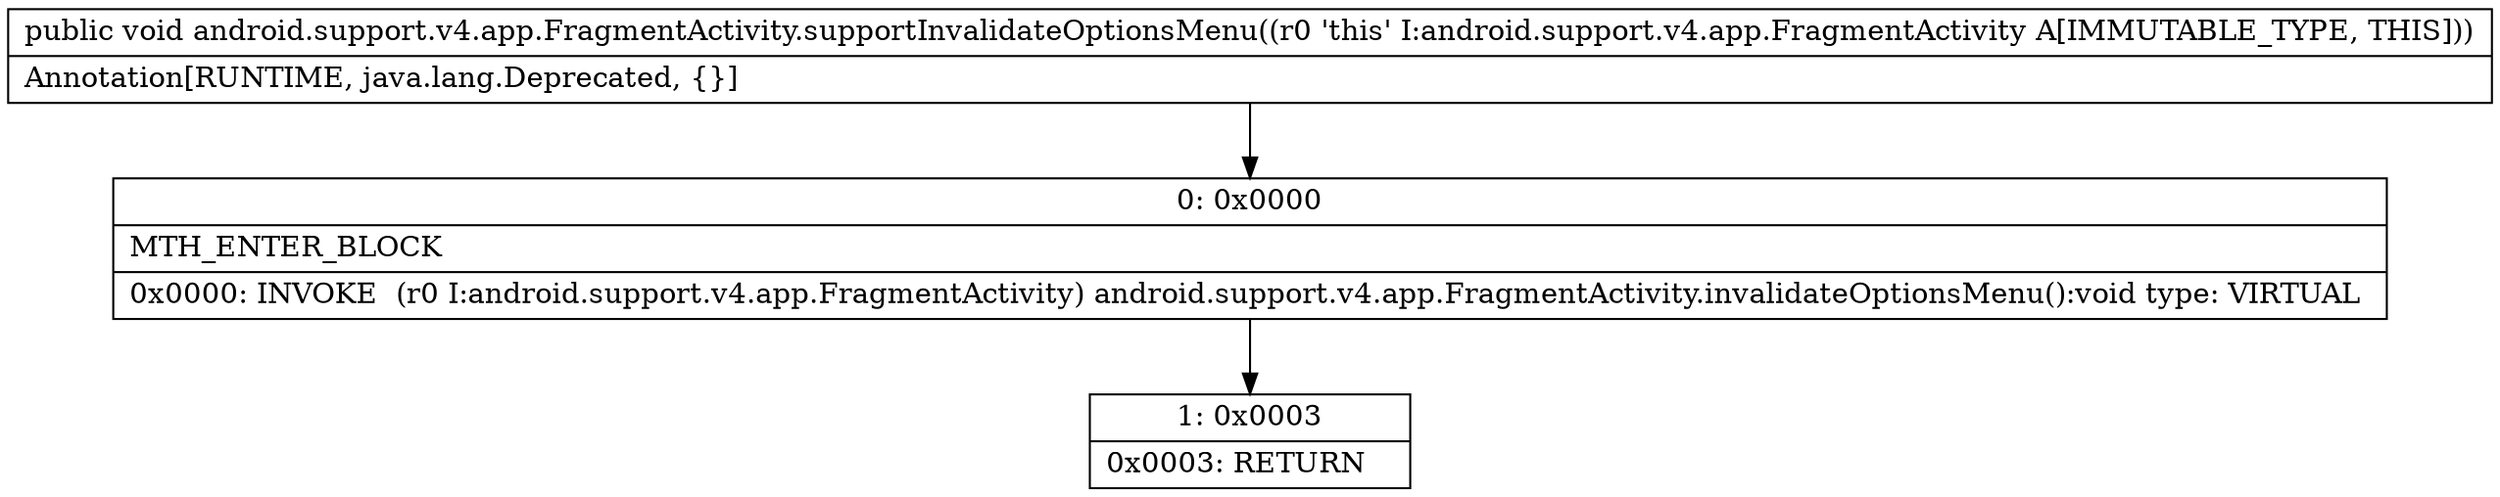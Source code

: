digraph "CFG forandroid.support.v4.app.FragmentActivity.supportInvalidateOptionsMenu()V" {
Node_0 [shape=record,label="{0\:\ 0x0000|MTH_ENTER_BLOCK\l|0x0000: INVOKE  (r0 I:android.support.v4.app.FragmentActivity) android.support.v4.app.FragmentActivity.invalidateOptionsMenu():void type: VIRTUAL \l}"];
Node_1 [shape=record,label="{1\:\ 0x0003|0x0003: RETURN   \l}"];
MethodNode[shape=record,label="{public void android.support.v4.app.FragmentActivity.supportInvalidateOptionsMenu((r0 'this' I:android.support.v4.app.FragmentActivity A[IMMUTABLE_TYPE, THIS]))  | Annotation[RUNTIME, java.lang.Deprecated, \{\}]\l}"];
MethodNode -> Node_0;
Node_0 -> Node_1;
}

